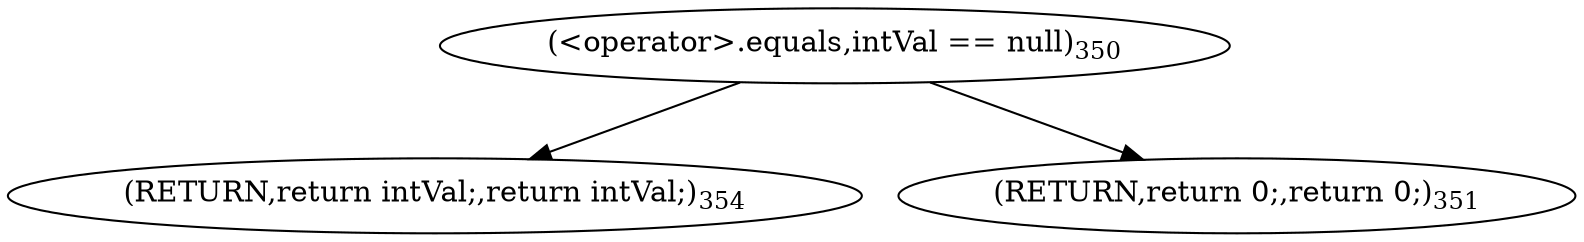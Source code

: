 digraph "getIntValue" {  
"1067" [label = <(RETURN,return intVal;,return intVal;)<SUB>354</SUB>> ]
"1061" [label = <(&lt;operator&gt;.equals,intVal == null)<SUB>350</SUB>> ]
"1065" [label = <(RETURN,return 0;,return 0;)<SUB>351</SUB>> ]
  "1061" -> "1065" 
  "1061" -> "1067" 
}
